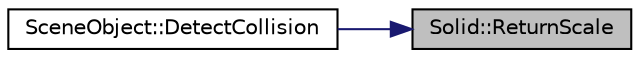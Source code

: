 digraph "Solid::ReturnScale"
{
 // LATEX_PDF_SIZE
  edge [fontname="Helvetica",fontsize="10",labelfontname="Helvetica",labelfontsize="10"];
  node [fontname="Helvetica",fontsize="10",shape=record];
  rankdir="RL";
  Node1 [label="Solid::ReturnScale",height=0.2,width=0.4,color="black", fillcolor="grey75", style="filled", fontcolor="black",tooltip="Zwracanie skali bryły."];
  Node1 -> Node2 [dir="back",color="midnightblue",fontsize="10",style="solid",fontname="Helvetica"];
  Node2 [label="SceneObject::DetectCollision",height=0.2,width=0.4,color="black", fillcolor="white", style="filled",URL="$class_scene_object.html#a3e38e75ba2a3c361b0bc646014e83f26",tooltip="Sprawdź, czy dron koliduje z danym obiektem sceny."];
}
